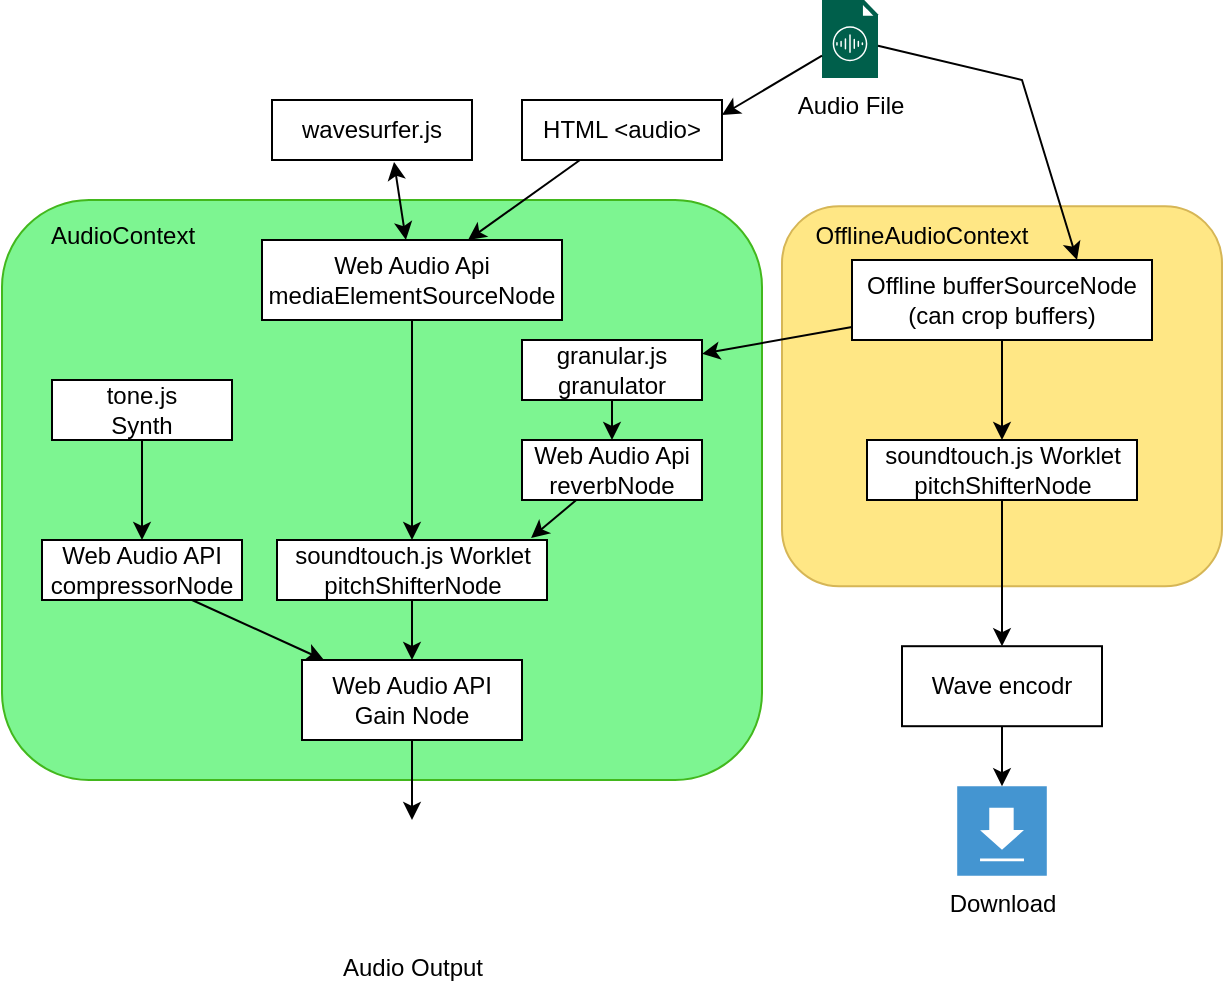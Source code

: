 <mxfile version="25.0.3">
  <diagram name="Page-1" id="q2A-L7Py8zmzE_GahzwR">
    <mxGraphModel dx="954" dy="639" grid="1" gridSize="10" guides="1" tooltips="1" connect="1" arrows="1" fold="1" page="1" pageScale="1" pageWidth="850" pageHeight="1100" math="0" shadow="0">
      <root>
        <mxCell id="0" />
        <mxCell id="1" parent="0" />
        <mxCell id="Ela1EfbPNly_L2jDQacJ-1" value="" style="rounded=1;whiteSpace=wrap;html=1;fillColor=#7DF591;strokeColor=#42B81D;" vertex="1" parent="1">
          <mxGeometry x="90" y="150" width="380" height="290" as="geometry" />
        </mxCell>
        <mxCell id="Ela1EfbPNly_L2jDQacJ-2" value="AudioContext" style="text;html=1;align=center;verticalAlign=middle;resizable=0;points=[];autosize=1;strokeColor=none;fillColor=none;" vertex="1" parent="1">
          <mxGeometry x="100" y="153.1" width="100" height="30" as="geometry" />
        </mxCell>
        <mxCell id="Ela1EfbPNly_L2jDQacJ-10" value="HTML &amp;lt;audio&amp;gt;" style="rounded=0;whiteSpace=wrap;html=1;" vertex="1" parent="1">
          <mxGeometry x="350" y="100" width="100" height="30" as="geometry" />
        </mxCell>
        <mxCell id="Ela1EfbPNly_L2jDQacJ-11" value="soundtouch.js Worklet&lt;div&gt;pitchShifterNode&lt;/div&gt;" style="rounded=0;whiteSpace=wrap;html=1;" vertex="1" parent="1">
          <mxGeometry x="227.5" y="320" width="135" height="30" as="geometry" />
        </mxCell>
        <mxCell id="Ela1EfbPNly_L2jDQacJ-20" value="" style="edgeStyle=orthogonalEdgeStyle;rounded=0;orthogonalLoop=1;jettySize=auto;html=1;" edge="1" parent="1" source="Ela1EfbPNly_L2jDQacJ-13" target="Ela1EfbPNly_L2jDQacJ-19">
          <mxGeometry relative="1" as="geometry" />
        </mxCell>
        <mxCell id="Ela1EfbPNly_L2jDQacJ-13" value="tone.js&lt;div&gt;Synth&lt;/div&gt;" style="rounded=0;whiteSpace=wrap;html=1;" vertex="1" parent="1">
          <mxGeometry x="115" y="240" width="90" height="30" as="geometry" />
        </mxCell>
        <mxCell id="Ela1EfbPNly_L2jDQacJ-19" value="Web Audio API&lt;div&gt;compressorNode&lt;/div&gt;" style="rounded=0;whiteSpace=wrap;html=1;" vertex="1" parent="1">
          <mxGeometry x="110" y="320" width="100" height="30" as="geometry" />
        </mxCell>
        <mxCell id="Ela1EfbPNly_L2jDQacJ-23" value="Web Audio API&lt;div&gt;Gain Node&lt;/div&gt;" style="rounded=0;whiteSpace=wrap;html=1;" vertex="1" parent="1">
          <mxGeometry x="240" y="380" width="110" height="40" as="geometry" />
        </mxCell>
        <mxCell id="Ela1EfbPNly_L2jDQacJ-24" value="" style="endArrow=classic;html=1;rounded=0;exitX=0.75;exitY=1;exitDx=0;exitDy=0;" edge="1" parent="1" source="Ela1EfbPNly_L2jDQacJ-19" target="Ela1EfbPNly_L2jDQacJ-23">
          <mxGeometry width="50" height="50" relative="1" as="geometry">
            <mxPoint x="380" y="440" as="sourcePoint" />
            <mxPoint x="430" y="390" as="targetPoint" />
          </mxGeometry>
        </mxCell>
        <mxCell id="Ela1EfbPNly_L2jDQacJ-25" value="" style="endArrow=classic;html=1;rounded=0;" edge="1" parent="1" source="Ela1EfbPNly_L2jDQacJ-11" target="Ela1EfbPNly_L2jDQacJ-23">
          <mxGeometry width="50" height="50" relative="1" as="geometry">
            <mxPoint x="200" y="340" as="sourcePoint" />
            <mxPoint x="279" y="390" as="targetPoint" />
          </mxGeometry>
        </mxCell>
        <mxCell id="Ela1EfbPNly_L2jDQacJ-27" value="" style="endArrow=classic;html=1;rounded=0;" edge="1" parent="1" source="Ela1EfbPNly_L2jDQacJ-23" target="Ela1EfbPNly_L2jDQacJ-47">
          <mxGeometry width="50" height="50" relative="1" as="geometry">
            <mxPoint x="380" y="440" as="sourcePoint" />
            <mxPoint x="295" y="455" as="targetPoint" />
          </mxGeometry>
        </mxCell>
        <mxCell id="Ela1EfbPNly_L2jDQacJ-28" value="Audio File" style="sketch=0;pointerEvents=1;shadow=0;dashed=0;html=1;strokeColor=none;fillColor=#005F4B;labelPosition=center;verticalLabelPosition=bottom;verticalAlign=top;align=center;outlineConnect=0;shape=mxgraph.veeam2.audio_file;" vertex="1" parent="1">
          <mxGeometry x="500" y="50" width="28.0" height="39" as="geometry" />
        </mxCell>
        <mxCell id="Ela1EfbPNly_L2jDQacJ-30" value="granular.js&lt;div&gt;granulator&lt;/div&gt;" style="rounded=0;whiteSpace=wrap;html=1;" vertex="1" parent="1">
          <mxGeometry x="350" y="220" width="90" height="30" as="geometry" />
        </mxCell>
        <mxCell id="Ela1EfbPNly_L2jDQacJ-31" value="Web Audio Api&lt;div&gt;reverbNode&lt;/div&gt;" style="rounded=0;whiteSpace=wrap;html=1;" vertex="1" parent="1">
          <mxGeometry x="350" y="270" width="90" height="30" as="geometry" />
        </mxCell>
        <mxCell id="Ela1EfbPNly_L2jDQacJ-32" value="" style="endArrow=classic;html=1;rounded=0;exitX=0.5;exitY=1;exitDx=0;exitDy=0;" edge="1" parent="1" source="Ela1EfbPNly_L2jDQacJ-30" target="Ela1EfbPNly_L2jDQacJ-31">
          <mxGeometry width="50" height="50" relative="1" as="geometry">
            <mxPoint x="400" y="350" as="sourcePoint" />
            <mxPoint x="450" y="300" as="targetPoint" />
          </mxGeometry>
        </mxCell>
        <mxCell id="Ela1EfbPNly_L2jDQacJ-33" value="" style="endArrow=classic;html=1;rounded=0;entryX=0.941;entryY=-0.033;entryDx=0;entryDy=0;entryPerimeter=0;" edge="1" parent="1" source="Ela1EfbPNly_L2jDQacJ-31" target="Ela1EfbPNly_L2jDQacJ-11">
          <mxGeometry width="50" height="50" relative="1" as="geometry">
            <mxPoint x="400" y="350" as="sourcePoint" />
            <mxPoint x="450" y="300" as="targetPoint" />
          </mxGeometry>
        </mxCell>
        <mxCell id="Ela1EfbPNly_L2jDQacJ-34" value="" style="rounded=1;whiteSpace=wrap;html=1;fillColor=#FFE785;strokeColor=#d6b656;" vertex="1" parent="1">
          <mxGeometry x="480" y="153.1" width="220" height="190" as="geometry" />
        </mxCell>
        <mxCell id="Ela1EfbPNly_L2jDQacJ-35" value="OfflineAudioContext" style="text;html=1;align=center;verticalAlign=middle;whiteSpace=wrap;rounded=0;" vertex="1" parent="1">
          <mxGeometry x="500" y="143.1" width="100" height="50" as="geometry" />
        </mxCell>
        <mxCell id="Ela1EfbPNly_L2jDQacJ-39" value="Download" style="shadow=0;dashed=0;html=1;strokeColor=none;fillColor=#4495D1;labelPosition=center;verticalLabelPosition=bottom;verticalAlign=top;align=center;outlineConnect=0;shape=mxgraph.veeam.2d.download;" vertex="1" parent="1">
          <mxGeometry x="567.6" y="443.1" width="44.8" height="44.8" as="geometry" />
        </mxCell>
        <mxCell id="Ela1EfbPNly_L2jDQacJ-41" value="Offline bufferSourceNode&lt;div&gt;(can crop buffers)&lt;/div&gt;" style="rounded=0;whiteSpace=wrap;html=1;" vertex="1" parent="1">
          <mxGeometry x="515" y="180" width="150" height="40" as="geometry" />
        </mxCell>
        <mxCell id="Ela1EfbPNly_L2jDQacJ-42" value="Web Audio Api&lt;div&gt;mediaElementSourceNode&lt;/div&gt;" style="rounded=0;whiteSpace=wrap;html=1;" vertex="1" parent="1">
          <mxGeometry x="220" y="170" width="150" height="40" as="geometry" />
        </mxCell>
        <mxCell id="Ela1EfbPNly_L2jDQacJ-43" value="" style="endArrow=classic;html=1;rounded=0;" edge="1" parent="1" source="Ela1EfbPNly_L2jDQacJ-10" target="Ela1EfbPNly_L2jDQacJ-42">
          <mxGeometry width="50" height="50" relative="1" as="geometry">
            <mxPoint x="400" y="350" as="sourcePoint" />
            <mxPoint x="450" y="300" as="targetPoint" />
          </mxGeometry>
        </mxCell>
        <mxCell id="Ela1EfbPNly_L2jDQacJ-44" value="" style="endArrow=classic;html=1;rounded=0;entryX=1;entryY=0.25;entryDx=0;entryDy=0;" edge="1" parent="1" source="Ela1EfbPNly_L2jDQacJ-28" target="Ela1EfbPNly_L2jDQacJ-10">
          <mxGeometry width="50" height="50" relative="1" as="geometry">
            <mxPoint x="400" y="350" as="sourcePoint" />
            <mxPoint x="450" y="300" as="targetPoint" />
          </mxGeometry>
        </mxCell>
        <mxCell id="Ela1EfbPNly_L2jDQacJ-45" value="" style="endArrow=classic;html=1;rounded=0;" edge="1" parent="1" source="Ela1EfbPNly_L2jDQacJ-42" target="Ela1EfbPNly_L2jDQacJ-11">
          <mxGeometry width="50" height="50" relative="1" as="geometry">
            <mxPoint x="400" y="350" as="sourcePoint" />
            <mxPoint x="450" y="300" as="targetPoint" />
          </mxGeometry>
        </mxCell>
        <mxCell id="Ela1EfbPNly_L2jDQacJ-47" value="Audio Output" style="shape=image;html=1;verticalAlign=top;verticalLabelPosition=bottom;labelBackgroundColor=none;imageAspect=0;aspect=fixed;image=https://cdn0.iconfinder.com/data/icons/phosphor-fill-vol-4/256/speaker-simple-high-fill-128.png" vertex="1" parent="1">
          <mxGeometry x="265" y="460" width="60" height="60" as="geometry" />
        </mxCell>
        <mxCell id="Ela1EfbPNly_L2jDQacJ-48" value="Wave encodr" style="rounded=0;whiteSpace=wrap;html=1;" vertex="1" parent="1">
          <mxGeometry x="540" y="373.1" width="100" height="40" as="geometry" />
        </mxCell>
        <mxCell id="Ela1EfbPNly_L2jDQacJ-51" value="" style="endArrow=classic;html=1;rounded=0;entryX=0.75;entryY=0;entryDx=0;entryDy=0;" edge="1" parent="1" source="Ela1EfbPNly_L2jDQacJ-28" target="Ela1EfbPNly_L2jDQacJ-41">
          <mxGeometry width="50" height="50" relative="1" as="geometry">
            <mxPoint x="460" y="80" as="sourcePoint" />
            <mxPoint x="450" y="300" as="targetPoint" />
            <Array as="points">
              <mxPoint x="600" y="90" />
            </Array>
          </mxGeometry>
        </mxCell>
        <mxCell id="Ela1EfbPNly_L2jDQacJ-52" value="" style="endArrow=classic;html=1;rounded=0;" edge="1" parent="1" source="Ela1EfbPNly_L2jDQacJ-41" target="Ela1EfbPNly_L2jDQacJ-30">
          <mxGeometry width="50" height="50" relative="1" as="geometry">
            <mxPoint x="410" y="320" as="sourcePoint" />
            <mxPoint x="460" y="270" as="targetPoint" />
          </mxGeometry>
        </mxCell>
        <mxCell id="Ela1EfbPNly_L2jDQacJ-53" value="" style="endArrow=classic;html=1;rounded=0;" edge="1" parent="1" source="Ela1EfbPNly_L2jDQacJ-41">
          <mxGeometry width="50" height="50" relative="1" as="geometry">
            <mxPoint x="410" y="320" as="sourcePoint" />
            <mxPoint x="590" y="270" as="targetPoint" />
          </mxGeometry>
        </mxCell>
        <mxCell id="Ela1EfbPNly_L2jDQacJ-54" value="" style="endArrow=classic;html=1;rounded=0;" edge="1" parent="1" target="Ela1EfbPNly_L2jDQacJ-48">
          <mxGeometry width="50" height="50" relative="1" as="geometry">
            <mxPoint x="590" y="300" as="sourcePoint" />
            <mxPoint x="460" y="270" as="targetPoint" />
          </mxGeometry>
        </mxCell>
        <mxCell id="Ela1EfbPNly_L2jDQacJ-55" value="" style="endArrow=classic;html=1;rounded=0;" edge="1" parent="1" source="Ela1EfbPNly_L2jDQacJ-48" target="Ela1EfbPNly_L2jDQacJ-39">
          <mxGeometry width="50" height="50" relative="1" as="geometry">
            <mxPoint x="410" y="320" as="sourcePoint" />
            <mxPoint x="460" y="270" as="targetPoint" />
          </mxGeometry>
        </mxCell>
        <mxCell id="Ela1EfbPNly_L2jDQacJ-58" value="wavesurfer.js" style="rounded=0;whiteSpace=wrap;html=1;" vertex="1" parent="1">
          <mxGeometry x="225" y="100" width="100" height="30" as="geometry" />
        </mxCell>
        <mxCell id="Ela1EfbPNly_L2jDQacJ-59" value="" style="endArrow=classic;startArrow=classic;html=1;rounded=0;entryX=0.61;entryY=1.033;entryDx=0;entryDy=0;entryPerimeter=0;" edge="1" parent="1" source="Ela1EfbPNly_L2jDQacJ-42" target="Ela1EfbPNly_L2jDQacJ-58">
          <mxGeometry width="50" height="50" relative="1" as="geometry">
            <mxPoint x="410" y="320" as="sourcePoint" />
            <mxPoint x="460" y="270" as="targetPoint" />
          </mxGeometry>
        </mxCell>
        <mxCell id="Ela1EfbPNly_L2jDQacJ-60" value="soundtouch.js Worklet&lt;div&gt;pitchShifterNode&lt;/div&gt;" style="rounded=0;whiteSpace=wrap;html=1;" vertex="1" parent="1">
          <mxGeometry x="522.5" y="270" width="135" height="30" as="geometry" />
        </mxCell>
      </root>
    </mxGraphModel>
  </diagram>
</mxfile>
